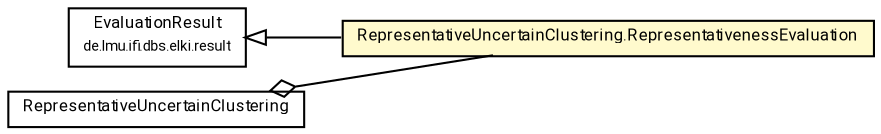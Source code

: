 #!/usr/local/bin/dot
#
# Class diagram 
# Generated by UMLGraph version R5_7_2-60-g0e99a6 (http://www.spinellis.gr/umlgraph/)
#

digraph G {
	graph [fontnames="svg"]
	edge [fontname="Roboto",fontsize=7,labelfontname="Roboto",labelfontsize=7,color="black"];
	node [fontname="Roboto",fontcolor="black",fontsize=8,shape=plaintext,margin=0,width=0,height=0];
	nodesep=0.15;
	ranksep=0.25;
	rankdir=LR;
	// de.lmu.ifi.dbs.elki.result.EvaluationResult
	c8920791 [label=<<table title="de.lmu.ifi.dbs.elki.result.EvaluationResult" border="0" cellborder="1" cellspacing="0" cellpadding="2" href="../../../result/EvaluationResult.html" target="_parent">
		<tr><td><table border="0" cellspacing="0" cellpadding="1">
		<tr><td align="center" balign="center"> <font face="Roboto">EvaluationResult</font> </td></tr>
		<tr><td align="center" balign="center"> <font face="Roboto" point-size="7.0">de.lmu.ifi.dbs.elki.result</font> </td></tr>
		</table></td></tr>
		</table>>, URL="../../../result/EvaluationResult.html"];
	// de.lmu.ifi.dbs.elki.algorithm.clustering.uncertain.RepresentativeUncertainClustering
	c8922930 [label=<<table title="de.lmu.ifi.dbs.elki.algorithm.clustering.uncertain.RepresentativeUncertainClustering" border="0" cellborder="1" cellspacing="0" cellpadding="2" href="RepresentativeUncertainClustering.html" target="_parent">
		<tr><td><table border="0" cellspacing="0" cellpadding="1">
		<tr><td align="center" balign="center"> <font face="Roboto">RepresentativeUncertainClustering</font> </td></tr>
		</table></td></tr>
		</table>>, URL="RepresentativeUncertainClustering.html"];
	// de.lmu.ifi.dbs.elki.algorithm.clustering.uncertain.RepresentativeUncertainClustering.RepresentativenessEvaluation
	c8922931 [label=<<table title="de.lmu.ifi.dbs.elki.algorithm.clustering.uncertain.RepresentativeUncertainClustering.RepresentativenessEvaluation" border="0" cellborder="1" cellspacing="0" cellpadding="2" bgcolor="lemonChiffon" href="RepresentativeUncertainClustering.RepresentativenessEvaluation.html" target="_parent">
		<tr><td><table border="0" cellspacing="0" cellpadding="1">
		<tr><td align="center" balign="center"> <font face="Roboto">RepresentativeUncertainClustering.RepresentativenessEvaluation</font> </td></tr>
		</table></td></tr>
		</table>>, URL="RepresentativeUncertainClustering.RepresentativenessEvaluation.html"];
	// de.lmu.ifi.dbs.elki.algorithm.clustering.uncertain.RepresentativeUncertainClustering has de.lmu.ifi.dbs.elki.algorithm.clustering.uncertain.RepresentativeUncertainClustering.RepresentativenessEvaluation
	c8922930 -> c8922931 [arrowhead=none,arrowtail=ediamond,dir=back,weight=4];
	// de.lmu.ifi.dbs.elki.algorithm.clustering.uncertain.RepresentativeUncertainClustering.RepresentativenessEvaluation extends de.lmu.ifi.dbs.elki.result.EvaluationResult
	c8920791 -> c8922931 [arrowtail=empty,dir=back,weight=10];
}


